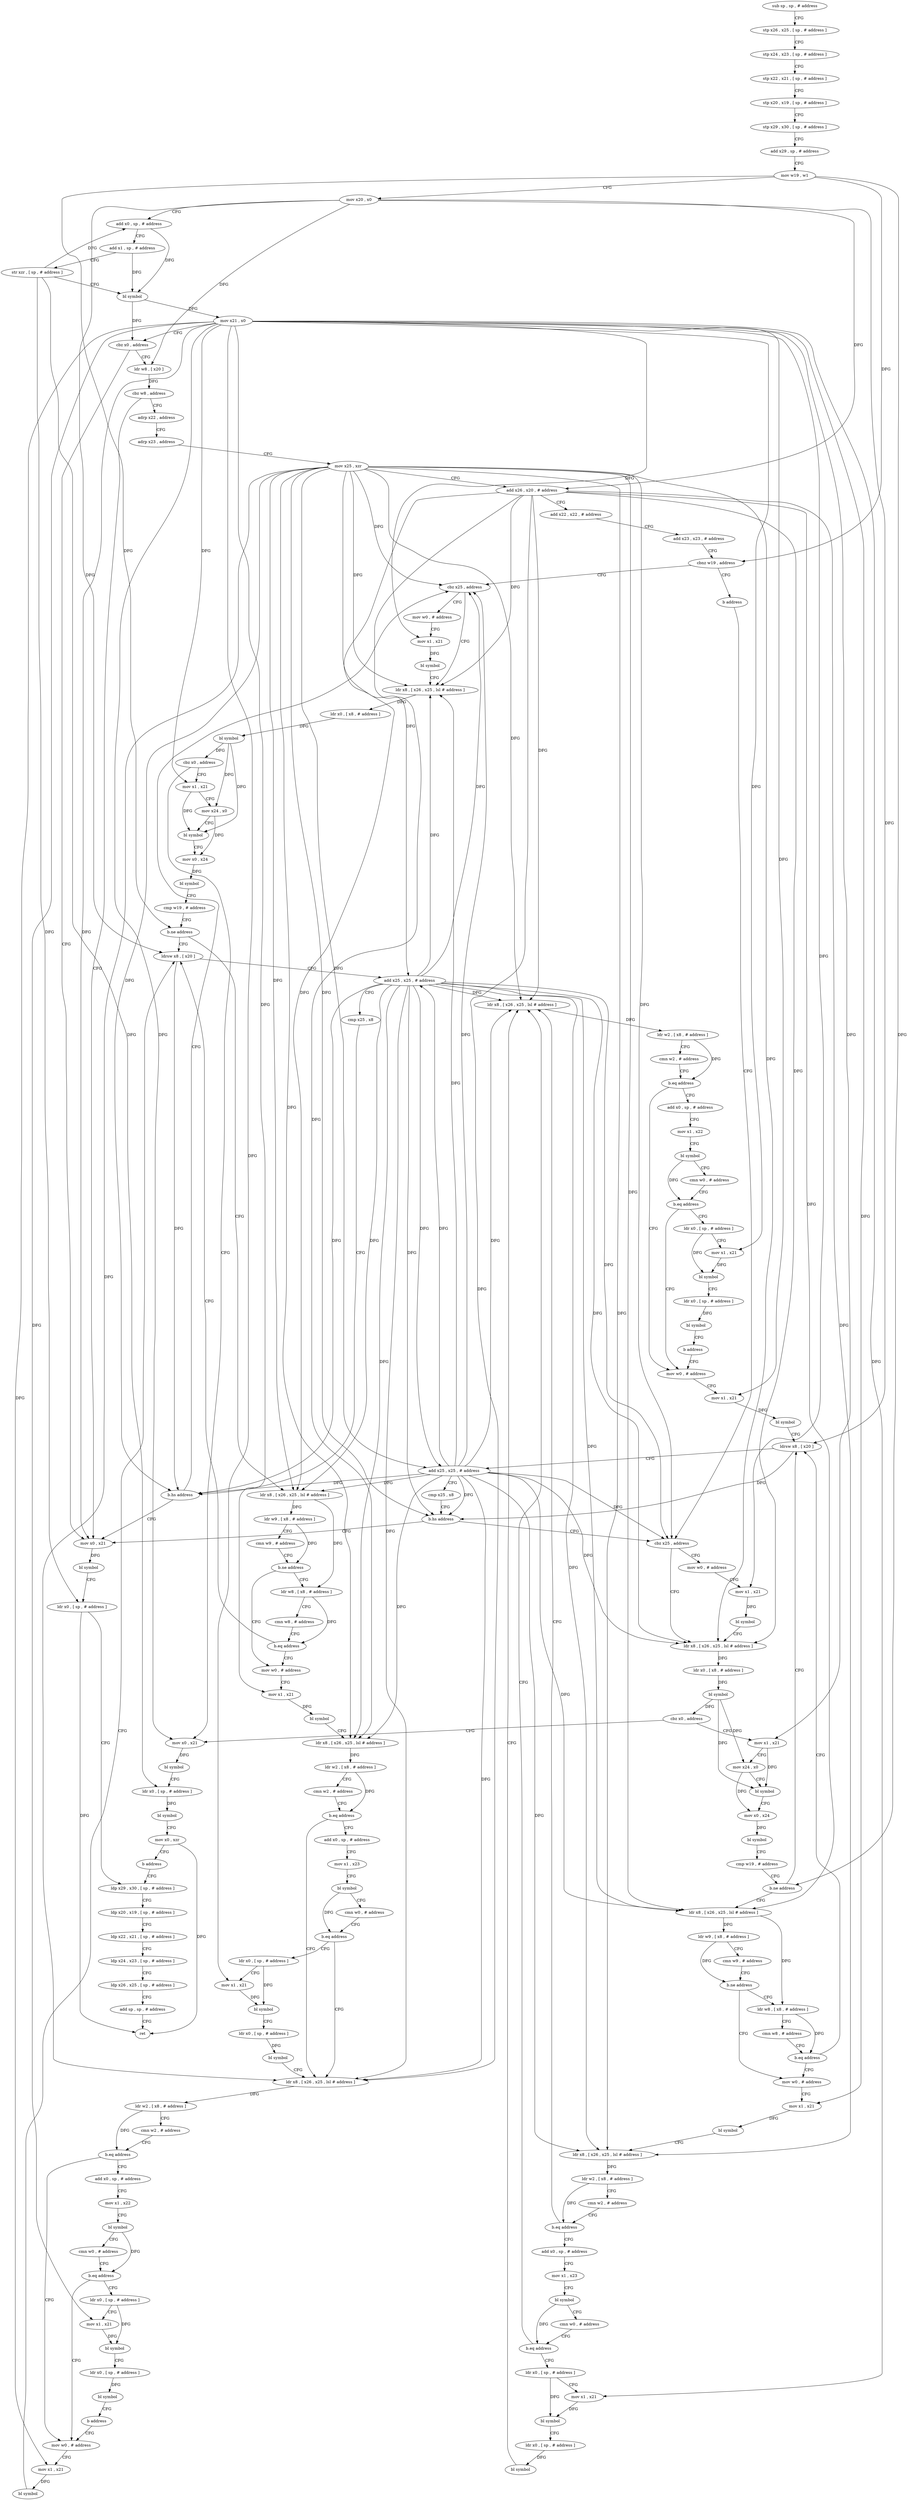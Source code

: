 digraph "func" {
"138440" [label = "sub sp , sp , # address" ]
"138444" [label = "stp x26 , x25 , [ sp , # address ]" ]
"138448" [label = "stp x24 , x23 , [ sp , # address ]" ]
"138452" [label = "stp x22 , x21 , [ sp , # address ]" ]
"138456" [label = "stp x20 , x19 , [ sp , # address ]" ]
"138460" [label = "stp x29 , x30 , [ sp , # address ]" ]
"138464" [label = "add x29 , sp , # address" ]
"138468" [label = "mov w19 , w1" ]
"138472" [label = "mov x20 , x0" ]
"138476" [label = "add x0 , sp , # address" ]
"138480" [label = "add x1 , sp , # address" ]
"138484" [label = "str xzr , [ sp , # address ]" ]
"138488" [label = "bl symbol" ]
"138492" [label = "mov x21 , x0" ]
"138496" [label = "cbz x0 , address" ]
"139028" [label = "mov x0 , x21" ]
"138500" [label = "ldr w8 , [ x20 ]" ]
"139032" [label = "bl symbol" ]
"139036" [label = "ldr x0 , [ sp , # address ]" ]
"139040" [label = "ldp x29 , x30 , [ sp , # address ]" ]
"138504" [label = "cbz w8 , address" ]
"138508" [label = "adrp x22 , address" ]
"138512" [label = "adrp x23 , address" ]
"138516" [label = "mov x25 , xzr" ]
"138520" [label = "add x26 , x20 , # address" ]
"138524" [label = "add x22 , x22 , # address" ]
"138528" [label = "add x23 , x23 , # address" ]
"138532" [label = "cbnz w19 , address" ]
"138568" [label = "cbz x25 , address" ]
"138536" [label = "b address" ]
"138584" [label = "ldr x8 , [ x26 , x25 , lsl # address ]" ]
"138572" [label = "mov w0 , # address" ]
"138812" [label = "cbz x25 , address" ]
"138588" [label = "ldr x0 , [ x8 , # address ]" ]
"138592" [label = "bl symbol" ]
"138596" [label = "cbz x0 , address" ]
"139068" [label = "mov x0 , x21" ]
"138600" [label = "mov x1 , x21" ]
"138576" [label = "mov x1 , x21" ]
"138580" [label = "bl symbol" ]
"138828" [label = "ldr x8 , [ x26 , x25 , lsl # address ]" ]
"138816" [label = "mov w0 , # address" ]
"139072" [label = "bl symbol" ]
"139076" [label = "ldr x0 , [ sp , # address ]" ]
"139080" [label = "bl symbol" ]
"139084" [label = "mov x0 , xzr" ]
"139088" [label = "b address" ]
"138604" [label = "mov x24 , x0" ]
"138608" [label = "bl symbol" ]
"138612" [label = "mov x0 , x24" ]
"138616" [label = "bl symbol" ]
"138620" [label = "cmp w19 , # address" ]
"138624" [label = "b.ne address" ]
"138552" [label = "ldrsw x8 , [ x20 ]" ]
"138628" [label = "ldr x8 , [ x26 , x25 , lsl # address ]" ]
"138832" [label = "ldr x0 , [ x8 , # address ]" ]
"138836" [label = "bl symbol" ]
"138840" [label = "cbz x0 , address" ]
"138844" [label = "mov x1 , x21" ]
"138820" [label = "mov x1 , x21" ]
"138824" [label = "bl symbol" ]
"139044" [label = "ldp x20 , x19 , [ sp , # address ]" ]
"139048" [label = "ldp x22 , x21 , [ sp , # address ]" ]
"139052" [label = "ldp x24 , x23 , [ sp , # address ]" ]
"139056" [label = "ldp x26 , x25 , [ sp , # address ]" ]
"139060" [label = "add sp , sp , # address" ]
"139064" [label = "ret" ]
"138556" [label = "add x25 , x25 , # address" ]
"138560" [label = "cmp x25 , x8" ]
"138564" [label = "b.hs address" ]
"138632" [label = "ldr w9 , [ x8 , # address ]" ]
"138636" [label = "cmn w9 , # address" ]
"138640" [label = "b.ne address" ]
"138656" [label = "mov w0 , # address" ]
"138644" [label = "ldr w8 , [ x8 , # address ]" ]
"138848" [label = "mov x24 , x0" ]
"138852" [label = "bl symbol" ]
"138856" [label = "mov x0 , x24" ]
"138860" [label = "bl symbol" ]
"138864" [label = "cmp w19 , # address" ]
"138868" [label = "b.ne address" ]
"138796" [label = "ldrsw x8 , [ x20 ]" ]
"138872" [label = "ldr x8 , [ x26 , x25 , lsl # address ]" ]
"138660" [label = "mov x1 , x21" ]
"138664" [label = "bl symbol" ]
"138668" [label = "ldr x8 , [ x26 , x25 , lsl # address ]" ]
"138672" [label = "ldr w2 , [ x8 , # address ]" ]
"138676" [label = "cmn w2 , # address" ]
"138680" [label = "b.eq address" ]
"138724" [label = "ldr x8 , [ x26 , x25 , lsl # address ]" ]
"138684" [label = "add x0 , sp , # address" ]
"138648" [label = "cmn w8 , # address" ]
"138652" [label = "b.eq address" ]
"138800" [label = "add x25 , x25 , # address" ]
"138804" [label = "cmp x25 , x8" ]
"138808" [label = "b.hs address" ]
"138876" [label = "ldr w9 , [ x8 , # address ]" ]
"138880" [label = "cmn w9 , # address" ]
"138884" [label = "b.ne address" ]
"138900" [label = "mov w0 , # address" ]
"138888" [label = "ldr w8 , [ x8 , # address ]" ]
"138728" [label = "ldr w2 , [ x8 , # address ]" ]
"138732" [label = "cmn w2 , # address" ]
"138736" [label = "b.eq address" ]
"138540" [label = "mov w0 , # address" ]
"138740" [label = "add x0 , sp , # address" ]
"138688" [label = "mov x1 , x23" ]
"138692" [label = "bl symbol" ]
"138696" [label = "cmn w0 , # address" ]
"138700" [label = "b.eq address" ]
"138704" [label = "ldr x0 , [ sp , # address ]" ]
"138904" [label = "mov x1 , x21" ]
"138908" [label = "bl symbol" ]
"138912" [label = "ldr x8 , [ x26 , x25 , lsl # address ]" ]
"138916" [label = "ldr w2 , [ x8 , # address ]" ]
"138920" [label = "cmn w2 , # address" ]
"138924" [label = "b.eq address" ]
"138968" [label = "ldr x8 , [ x26 , x25 , lsl # address ]" ]
"138928" [label = "add x0 , sp , # address" ]
"138892" [label = "cmn w8 , # address" ]
"138896" [label = "b.eq address" ]
"138544" [label = "mov x1 , x21" ]
"138548" [label = "bl symbol" ]
"138744" [label = "mov x1 , x22" ]
"138748" [label = "bl symbol" ]
"138752" [label = "cmn w0 , # address" ]
"138756" [label = "b.eq address" ]
"138760" [label = "ldr x0 , [ sp , # address ]" ]
"138708" [label = "mov x1 , x21" ]
"138712" [label = "bl symbol" ]
"138716" [label = "ldr x0 , [ sp , # address ]" ]
"138720" [label = "bl symbol" ]
"138972" [label = "ldr w2 , [ x8 , # address ]" ]
"138976" [label = "cmn w2 , # address" ]
"138980" [label = "b.eq address" ]
"138784" [label = "mov w0 , # address" ]
"138984" [label = "add x0 , sp , # address" ]
"138932" [label = "mov x1 , x23" ]
"138936" [label = "bl symbol" ]
"138940" [label = "cmn w0 , # address" ]
"138944" [label = "b.eq address" ]
"138948" [label = "ldr x0 , [ sp , # address ]" ]
"138764" [label = "mov x1 , x21" ]
"138768" [label = "bl symbol" ]
"138772" [label = "ldr x0 , [ sp , # address ]" ]
"138776" [label = "bl symbol" ]
"138780" [label = "b address" ]
"138788" [label = "mov x1 , x21" ]
"138792" [label = "bl symbol" ]
"138988" [label = "mov x1 , x22" ]
"138992" [label = "bl symbol" ]
"138996" [label = "cmn w0 , # address" ]
"139000" [label = "b.eq address" ]
"139004" [label = "ldr x0 , [ sp , # address ]" ]
"138952" [label = "mov x1 , x21" ]
"138956" [label = "bl symbol" ]
"138960" [label = "ldr x0 , [ sp , # address ]" ]
"138964" [label = "bl symbol" ]
"139008" [label = "mov x1 , x21" ]
"139012" [label = "bl symbol" ]
"139016" [label = "ldr x0 , [ sp , # address ]" ]
"139020" [label = "bl symbol" ]
"139024" [label = "b address" ]
"138440" -> "138444" [ label = "CFG" ]
"138444" -> "138448" [ label = "CFG" ]
"138448" -> "138452" [ label = "CFG" ]
"138452" -> "138456" [ label = "CFG" ]
"138456" -> "138460" [ label = "CFG" ]
"138460" -> "138464" [ label = "CFG" ]
"138464" -> "138468" [ label = "CFG" ]
"138468" -> "138472" [ label = "CFG" ]
"138468" -> "138532" [ label = "DFG" ]
"138468" -> "138624" [ label = "DFG" ]
"138468" -> "138868" [ label = "DFG" ]
"138472" -> "138476" [ label = "CFG" ]
"138472" -> "138500" [ label = "DFG" ]
"138472" -> "138520" [ label = "DFG" ]
"138472" -> "138552" [ label = "DFG" ]
"138472" -> "138796" [ label = "DFG" ]
"138476" -> "138480" [ label = "CFG" ]
"138476" -> "138488" [ label = "DFG" ]
"138480" -> "138484" [ label = "CFG" ]
"138480" -> "138488" [ label = "DFG" ]
"138484" -> "138488" [ label = "CFG" ]
"138484" -> "138476" [ label = "DFG" ]
"138484" -> "139036" [ label = "DFG" ]
"138484" -> "139076" [ label = "DFG" ]
"138488" -> "138492" [ label = "DFG" ]
"138488" -> "138496" [ label = "DFG" ]
"138492" -> "138496" [ label = "CFG" ]
"138492" -> "139028" [ label = "DFG" ]
"138492" -> "138576" [ label = "DFG" ]
"138492" -> "139068" [ label = "DFG" ]
"138492" -> "138600" [ label = "DFG" ]
"138492" -> "138820" [ label = "DFG" ]
"138492" -> "138844" [ label = "DFG" ]
"138492" -> "138660" [ label = "DFG" ]
"138492" -> "138904" [ label = "DFG" ]
"138492" -> "138544" [ label = "DFG" ]
"138492" -> "138708" [ label = "DFG" ]
"138492" -> "138764" [ label = "DFG" ]
"138492" -> "138788" [ label = "DFG" ]
"138492" -> "138952" [ label = "DFG" ]
"138492" -> "139008" [ label = "DFG" ]
"138496" -> "139028" [ label = "CFG" ]
"138496" -> "138500" [ label = "CFG" ]
"139028" -> "139032" [ label = "DFG" ]
"138500" -> "138504" [ label = "DFG" ]
"139032" -> "139036" [ label = "CFG" ]
"139036" -> "139040" [ label = "CFG" ]
"139036" -> "139064" [ label = "DFG" ]
"139040" -> "139044" [ label = "CFG" ]
"138504" -> "139028" [ label = "CFG" ]
"138504" -> "138508" [ label = "CFG" ]
"138508" -> "138512" [ label = "CFG" ]
"138512" -> "138516" [ label = "CFG" ]
"138516" -> "138520" [ label = "CFG" ]
"138516" -> "138568" [ label = "DFG" ]
"138516" -> "138584" [ label = "DFG" ]
"138516" -> "138812" [ label = "DFG" ]
"138516" -> "138828" [ label = "DFG" ]
"138516" -> "138556" [ label = "DFG" ]
"138516" -> "138564" [ label = "DFG" ]
"138516" -> "138628" [ label = "DFG" ]
"138516" -> "138668" [ label = "DFG" ]
"138516" -> "138800" [ label = "DFG" ]
"138516" -> "138808" [ label = "DFG" ]
"138516" -> "138872" [ label = "DFG" ]
"138516" -> "138724" [ label = "DFG" ]
"138516" -> "138912" [ label = "DFG" ]
"138516" -> "138968" [ label = "DFG" ]
"138520" -> "138524" [ label = "CFG" ]
"138520" -> "138584" [ label = "DFG" ]
"138520" -> "138828" [ label = "DFG" ]
"138520" -> "138628" [ label = "DFG" ]
"138520" -> "138668" [ label = "DFG" ]
"138520" -> "138872" [ label = "DFG" ]
"138520" -> "138724" [ label = "DFG" ]
"138520" -> "138912" [ label = "DFG" ]
"138520" -> "138968" [ label = "DFG" ]
"138524" -> "138528" [ label = "CFG" ]
"138528" -> "138532" [ label = "CFG" ]
"138532" -> "138568" [ label = "CFG" ]
"138532" -> "138536" [ label = "CFG" ]
"138568" -> "138584" [ label = "CFG" ]
"138568" -> "138572" [ label = "CFG" ]
"138536" -> "138812" [ label = "CFG" ]
"138584" -> "138588" [ label = "DFG" ]
"138572" -> "138576" [ label = "CFG" ]
"138812" -> "138828" [ label = "CFG" ]
"138812" -> "138816" [ label = "CFG" ]
"138588" -> "138592" [ label = "DFG" ]
"138592" -> "138596" [ label = "DFG" ]
"138592" -> "138604" [ label = "DFG" ]
"138592" -> "138608" [ label = "DFG" ]
"138596" -> "139068" [ label = "CFG" ]
"138596" -> "138600" [ label = "CFG" ]
"139068" -> "139072" [ label = "DFG" ]
"138600" -> "138604" [ label = "CFG" ]
"138600" -> "138608" [ label = "DFG" ]
"138576" -> "138580" [ label = "DFG" ]
"138580" -> "138584" [ label = "CFG" ]
"138828" -> "138832" [ label = "DFG" ]
"138816" -> "138820" [ label = "CFG" ]
"139072" -> "139076" [ label = "CFG" ]
"139076" -> "139080" [ label = "DFG" ]
"139080" -> "139084" [ label = "CFG" ]
"139084" -> "139088" [ label = "CFG" ]
"139084" -> "139064" [ label = "DFG" ]
"139088" -> "139040" [ label = "CFG" ]
"138604" -> "138608" [ label = "CFG" ]
"138604" -> "138612" [ label = "DFG" ]
"138608" -> "138612" [ label = "CFG" ]
"138612" -> "138616" [ label = "DFG" ]
"138616" -> "138620" [ label = "CFG" ]
"138620" -> "138624" [ label = "CFG" ]
"138624" -> "138552" [ label = "CFG" ]
"138624" -> "138628" [ label = "CFG" ]
"138552" -> "138556" [ label = "CFG" ]
"138552" -> "138564" [ label = "DFG" ]
"138628" -> "138632" [ label = "DFG" ]
"138628" -> "138644" [ label = "DFG" ]
"138832" -> "138836" [ label = "DFG" ]
"138836" -> "138840" [ label = "DFG" ]
"138836" -> "138848" [ label = "DFG" ]
"138836" -> "138852" [ label = "DFG" ]
"138840" -> "139068" [ label = "CFG" ]
"138840" -> "138844" [ label = "CFG" ]
"138844" -> "138848" [ label = "CFG" ]
"138844" -> "138852" [ label = "DFG" ]
"138820" -> "138824" [ label = "DFG" ]
"138824" -> "138828" [ label = "CFG" ]
"139044" -> "139048" [ label = "CFG" ]
"139048" -> "139052" [ label = "CFG" ]
"139052" -> "139056" [ label = "CFG" ]
"139056" -> "139060" [ label = "CFG" ]
"139060" -> "139064" [ label = "CFG" ]
"138556" -> "138560" [ label = "CFG" ]
"138556" -> "138568" [ label = "DFG" ]
"138556" -> "138584" [ label = "DFG" ]
"138556" -> "138812" [ label = "DFG" ]
"138556" -> "138828" [ label = "DFG" ]
"138556" -> "138564" [ label = "DFG" ]
"138556" -> "138628" [ label = "DFG" ]
"138556" -> "138668" [ label = "DFG" ]
"138556" -> "138800" [ label = "DFG" ]
"138556" -> "138808" [ label = "DFG" ]
"138556" -> "138872" [ label = "DFG" ]
"138556" -> "138724" [ label = "DFG" ]
"138556" -> "138912" [ label = "DFG" ]
"138556" -> "138968" [ label = "DFG" ]
"138560" -> "138564" [ label = "CFG" ]
"138564" -> "139028" [ label = "CFG" ]
"138564" -> "138568" [ label = "CFG" ]
"138632" -> "138636" [ label = "CFG" ]
"138632" -> "138640" [ label = "DFG" ]
"138636" -> "138640" [ label = "CFG" ]
"138640" -> "138656" [ label = "CFG" ]
"138640" -> "138644" [ label = "CFG" ]
"138656" -> "138660" [ label = "CFG" ]
"138644" -> "138648" [ label = "CFG" ]
"138644" -> "138652" [ label = "DFG" ]
"138848" -> "138852" [ label = "CFG" ]
"138848" -> "138856" [ label = "DFG" ]
"138852" -> "138856" [ label = "CFG" ]
"138856" -> "138860" [ label = "DFG" ]
"138860" -> "138864" [ label = "CFG" ]
"138864" -> "138868" [ label = "CFG" ]
"138868" -> "138796" [ label = "CFG" ]
"138868" -> "138872" [ label = "CFG" ]
"138796" -> "138800" [ label = "CFG" ]
"138796" -> "138808" [ label = "DFG" ]
"138872" -> "138876" [ label = "DFG" ]
"138872" -> "138888" [ label = "DFG" ]
"138660" -> "138664" [ label = "DFG" ]
"138664" -> "138668" [ label = "CFG" ]
"138668" -> "138672" [ label = "DFG" ]
"138672" -> "138676" [ label = "CFG" ]
"138672" -> "138680" [ label = "DFG" ]
"138676" -> "138680" [ label = "CFG" ]
"138680" -> "138724" [ label = "CFG" ]
"138680" -> "138684" [ label = "CFG" ]
"138724" -> "138728" [ label = "DFG" ]
"138684" -> "138688" [ label = "CFG" ]
"138648" -> "138652" [ label = "CFG" ]
"138652" -> "138552" [ label = "CFG" ]
"138652" -> "138656" [ label = "CFG" ]
"138800" -> "138804" [ label = "CFG" ]
"138800" -> "138568" [ label = "DFG" ]
"138800" -> "138584" [ label = "DFG" ]
"138800" -> "138812" [ label = "DFG" ]
"138800" -> "138828" [ label = "DFG" ]
"138800" -> "138556" [ label = "DFG" ]
"138800" -> "138628" [ label = "DFG" ]
"138800" -> "138668" [ label = "DFG" ]
"138800" -> "138564" [ label = "DFG" ]
"138800" -> "138808" [ label = "DFG" ]
"138800" -> "138872" [ label = "DFG" ]
"138800" -> "138724" [ label = "DFG" ]
"138800" -> "138912" [ label = "DFG" ]
"138800" -> "138968" [ label = "DFG" ]
"138804" -> "138808" [ label = "CFG" ]
"138808" -> "139028" [ label = "CFG" ]
"138808" -> "138812" [ label = "CFG" ]
"138876" -> "138880" [ label = "CFG" ]
"138876" -> "138884" [ label = "DFG" ]
"138880" -> "138884" [ label = "CFG" ]
"138884" -> "138900" [ label = "CFG" ]
"138884" -> "138888" [ label = "CFG" ]
"138900" -> "138904" [ label = "CFG" ]
"138888" -> "138892" [ label = "CFG" ]
"138888" -> "138896" [ label = "DFG" ]
"138728" -> "138732" [ label = "CFG" ]
"138728" -> "138736" [ label = "DFG" ]
"138732" -> "138736" [ label = "CFG" ]
"138736" -> "138540" [ label = "CFG" ]
"138736" -> "138740" [ label = "CFG" ]
"138540" -> "138544" [ label = "CFG" ]
"138740" -> "138744" [ label = "CFG" ]
"138688" -> "138692" [ label = "CFG" ]
"138692" -> "138696" [ label = "CFG" ]
"138692" -> "138700" [ label = "DFG" ]
"138696" -> "138700" [ label = "CFG" ]
"138700" -> "138724" [ label = "CFG" ]
"138700" -> "138704" [ label = "CFG" ]
"138704" -> "138708" [ label = "CFG" ]
"138704" -> "138712" [ label = "DFG" ]
"138904" -> "138908" [ label = "DFG" ]
"138908" -> "138912" [ label = "CFG" ]
"138912" -> "138916" [ label = "DFG" ]
"138916" -> "138920" [ label = "CFG" ]
"138916" -> "138924" [ label = "DFG" ]
"138920" -> "138924" [ label = "CFG" ]
"138924" -> "138968" [ label = "CFG" ]
"138924" -> "138928" [ label = "CFG" ]
"138968" -> "138972" [ label = "DFG" ]
"138928" -> "138932" [ label = "CFG" ]
"138892" -> "138896" [ label = "CFG" ]
"138896" -> "138796" [ label = "CFG" ]
"138896" -> "138900" [ label = "CFG" ]
"138544" -> "138548" [ label = "DFG" ]
"138548" -> "138552" [ label = "CFG" ]
"138744" -> "138748" [ label = "CFG" ]
"138748" -> "138752" [ label = "CFG" ]
"138748" -> "138756" [ label = "DFG" ]
"138752" -> "138756" [ label = "CFG" ]
"138756" -> "138540" [ label = "CFG" ]
"138756" -> "138760" [ label = "CFG" ]
"138760" -> "138764" [ label = "CFG" ]
"138760" -> "138768" [ label = "DFG" ]
"138708" -> "138712" [ label = "DFG" ]
"138712" -> "138716" [ label = "CFG" ]
"138716" -> "138720" [ label = "DFG" ]
"138720" -> "138724" [ label = "CFG" ]
"138972" -> "138976" [ label = "CFG" ]
"138972" -> "138980" [ label = "DFG" ]
"138976" -> "138980" [ label = "CFG" ]
"138980" -> "138784" [ label = "CFG" ]
"138980" -> "138984" [ label = "CFG" ]
"138784" -> "138788" [ label = "CFG" ]
"138984" -> "138988" [ label = "CFG" ]
"138932" -> "138936" [ label = "CFG" ]
"138936" -> "138940" [ label = "CFG" ]
"138936" -> "138944" [ label = "DFG" ]
"138940" -> "138944" [ label = "CFG" ]
"138944" -> "138968" [ label = "CFG" ]
"138944" -> "138948" [ label = "CFG" ]
"138948" -> "138952" [ label = "CFG" ]
"138948" -> "138956" [ label = "DFG" ]
"138764" -> "138768" [ label = "DFG" ]
"138768" -> "138772" [ label = "CFG" ]
"138772" -> "138776" [ label = "DFG" ]
"138776" -> "138780" [ label = "CFG" ]
"138780" -> "138540" [ label = "CFG" ]
"138788" -> "138792" [ label = "DFG" ]
"138792" -> "138796" [ label = "CFG" ]
"138988" -> "138992" [ label = "CFG" ]
"138992" -> "138996" [ label = "CFG" ]
"138992" -> "139000" [ label = "DFG" ]
"138996" -> "139000" [ label = "CFG" ]
"139000" -> "138784" [ label = "CFG" ]
"139000" -> "139004" [ label = "CFG" ]
"139004" -> "139008" [ label = "CFG" ]
"139004" -> "139012" [ label = "DFG" ]
"138952" -> "138956" [ label = "DFG" ]
"138956" -> "138960" [ label = "CFG" ]
"138960" -> "138964" [ label = "DFG" ]
"138964" -> "138968" [ label = "CFG" ]
"139008" -> "139012" [ label = "DFG" ]
"139012" -> "139016" [ label = "CFG" ]
"139016" -> "139020" [ label = "DFG" ]
"139020" -> "139024" [ label = "CFG" ]
"139024" -> "138784" [ label = "CFG" ]
}
